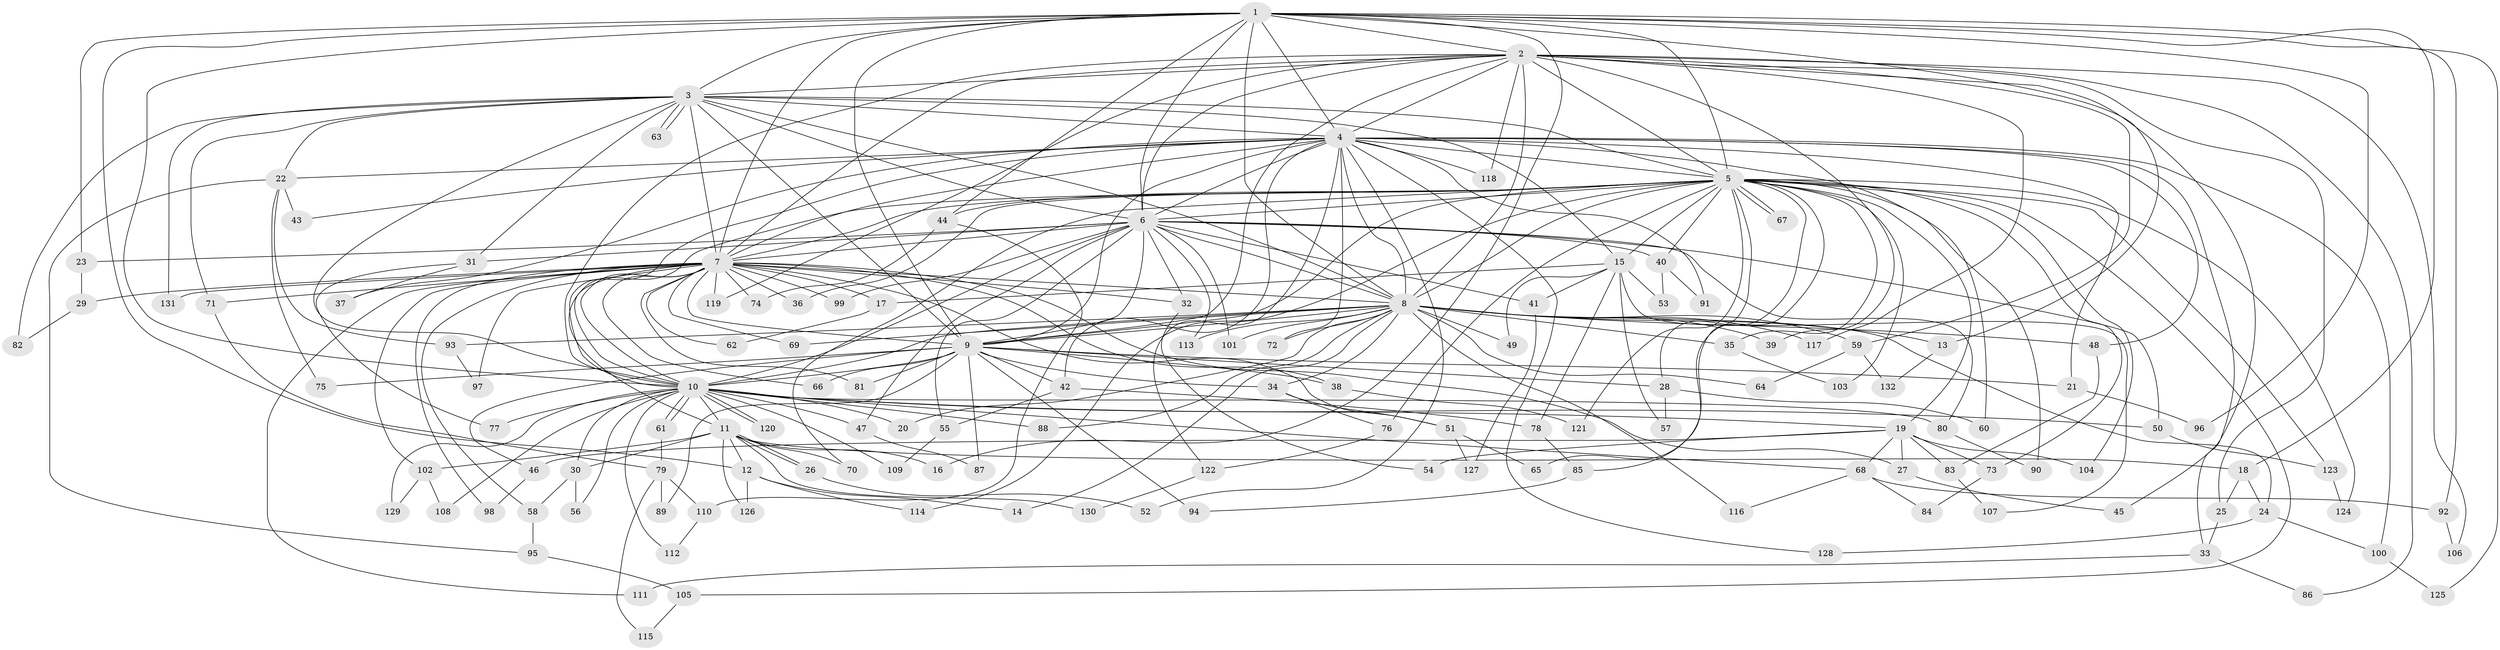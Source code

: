 // Generated by graph-tools (version 1.1) at 2025/49/03/09/25 03:49:32]
// undirected, 132 vertices, 289 edges
graph export_dot {
graph [start="1"]
  node [color=gray90,style=filled];
  1;
  2;
  3;
  4;
  5;
  6;
  7;
  8;
  9;
  10;
  11;
  12;
  13;
  14;
  15;
  16;
  17;
  18;
  19;
  20;
  21;
  22;
  23;
  24;
  25;
  26;
  27;
  28;
  29;
  30;
  31;
  32;
  33;
  34;
  35;
  36;
  37;
  38;
  39;
  40;
  41;
  42;
  43;
  44;
  45;
  46;
  47;
  48;
  49;
  50;
  51;
  52;
  53;
  54;
  55;
  56;
  57;
  58;
  59;
  60;
  61;
  62;
  63;
  64;
  65;
  66;
  67;
  68;
  69;
  70;
  71;
  72;
  73;
  74;
  75;
  76;
  77;
  78;
  79;
  80;
  81;
  82;
  83;
  84;
  85;
  86;
  87;
  88;
  89;
  90;
  91;
  92;
  93;
  94;
  95;
  96;
  97;
  98;
  99;
  100;
  101;
  102;
  103;
  104;
  105;
  106;
  107;
  108;
  109;
  110;
  111;
  112;
  113;
  114;
  115;
  116;
  117;
  118;
  119;
  120;
  121;
  122;
  123;
  124;
  125;
  126;
  127;
  128;
  129;
  130;
  131;
  132;
  1 -- 2;
  1 -- 3;
  1 -- 4;
  1 -- 5;
  1 -- 6;
  1 -- 7;
  1 -- 8;
  1 -- 9;
  1 -- 10;
  1 -- 12;
  1 -- 13;
  1 -- 16;
  1 -- 18;
  1 -- 23;
  1 -- 44;
  1 -- 92;
  1 -- 96;
  1 -- 125;
  2 -- 3;
  2 -- 4;
  2 -- 5;
  2 -- 6;
  2 -- 7;
  2 -- 8;
  2 -- 9;
  2 -- 10;
  2 -- 25;
  2 -- 39;
  2 -- 45;
  2 -- 59;
  2 -- 86;
  2 -- 106;
  2 -- 117;
  2 -- 118;
  2 -- 119;
  3 -- 4;
  3 -- 5;
  3 -- 6;
  3 -- 7;
  3 -- 8;
  3 -- 9;
  3 -- 10;
  3 -- 15;
  3 -- 22;
  3 -- 31;
  3 -- 63;
  3 -- 63;
  3 -- 71;
  3 -- 82;
  3 -- 131;
  4 -- 5;
  4 -- 6;
  4 -- 7;
  4 -- 8;
  4 -- 9;
  4 -- 10;
  4 -- 21;
  4 -- 22;
  4 -- 33;
  4 -- 37;
  4 -- 42;
  4 -- 43;
  4 -- 48;
  4 -- 52;
  4 -- 60;
  4 -- 72;
  4 -- 91;
  4 -- 100;
  4 -- 118;
  4 -- 122;
  4 -- 128;
  5 -- 6;
  5 -- 7;
  5 -- 8;
  5 -- 9;
  5 -- 10;
  5 -- 15;
  5 -- 19;
  5 -- 28;
  5 -- 35;
  5 -- 36;
  5 -- 40;
  5 -- 44;
  5 -- 65;
  5 -- 67;
  5 -- 67;
  5 -- 70;
  5 -- 73;
  5 -- 76;
  5 -- 85;
  5 -- 90;
  5 -- 103;
  5 -- 104;
  5 -- 105;
  5 -- 114;
  5 -- 121;
  5 -- 123;
  5 -- 124;
  6 -- 7;
  6 -- 8;
  6 -- 9;
  6 -- 10;
  6 -- 23;
  6 -- 31;
  6 -- 32;
  6 -- 40;
  6 -- 41;
  6 -- 47;
  6 -- 50;
  6 -- 55;
  6 -- 80;
  6 -- 99;
  6 -- 101;
  6 -- 113;
  7 -- 8;
  7 -- 9;
  7 -- 10;
  7 -- 11;
  7 -- 17;
  7 -- 27;
  7 -- 29;
  7 -- 32;
  7 -- 36;
  7 -- 38;
  7 -- 51;
  7 -- 58;
  7 -- 62;
  7 -- 66;
  7 -- 69;
  7 -- 71;
  7 -- 74;
  7 -- 81;
  7 -- 97;
  7 -- 98;
  7 -- 99;
  7 -- 102;
  7 -- 111;
  7 -- 119;
  7 -- 131;
  8 -- 9;
  8 -- 10;
  8 -- 13;
  8 -- 14;
  8 -- 20;
  8 -- 24;
  8 -- 34;
  8 -- 35;
  8 -- 39;
  8 -- 48;
  8 -- 49;
  8 -- 59;
  8 -- 64;
  8 -- 69;
  8 -- 72;
  8 -- 88;
  8 -- 93;
  8 -- 101;
  8 -- 113;
  8 -- 116;
  8 -- 117;
  9 -- 10;
  9 -- 21;
  9 -- 28;
  9 -- 34;
  9 -- 38;
  9 -- 42;
  9 -- 46;
  9 -- 66;
  9 -- 75;
  9 -- 81;
  9 -- 87;
  9 -- 89;
  9 -- 94;
  10 -- 11;
  10 -- 19;
  10 -- 20;
  10 -- 30;
  10 -- 47;
  10 -- 50;
  10 -- 56;
  10 -- 61;
  10 -- 61;
  10 -- 68;
  10 -- 77;
  10 -- 80;
  10 -- 88;
  10 -- 108;
  10 -- 109;
  10 -- 112;
  10 -- 120;
  10 -- 120;
  10 -- 129;
  11 -- 12;
  11 -- 16;
  11 -- 18;
  11 -- 26;
  11 -- 26;
  11 -- 30;
  11 -- 70;
  11 -- 102;
  11 -- 126;
  11 -- 130;
  12 -- 14;
  12 -- 114;
  12 -- 126;
  13 -- 132;
  15 -- 17;
  15 -- 41;
  15 -- 49;
  15 -- 53;
  15 -- 57;
  15 -- 78;
  15 -- 107;
  17 -- 62;
  18 -- 24;
  18 -- 25;
  19 -- 27;
  19 -- 46;
  19 -- 54;
  19 -- 68;
  19 -- 73;
  19 -- 83;
  19 -- 104;
  21 -- 96;
  22 -- 43;
  22 -- 75;
  22 -- 93;
  22 -- 95;
  23 -- 29;
  24 -- 100;
  24 -- 128;
  25 -- 33;
  26 -- 52;
  27 -- 45;
  28 -- 57;
  28 -- 60;
  29 -- 82;
  30 -- 56;
  30 -- 58;
  31 -- 37;
  31 -- 77;
  32 -- 54;
  33 -- 86;
  33 -- 111;
  34 -- 51;
  34 -- 76;
  35 -- 103;
  38 -- 121;
  40 -- 53;
  40 -- 91;
  41 -- 127;
  42 -- 55;
  42 -- 78;
  44 -- 74;
  44 -- 110;
  46 -- 98;
  47 -- 87;
  48 -- 83;
  50 -- 123;
  51 -- 65;
  51 -- 127;
  55 -- 109;
  58 -- 95;
  59 -- 64;
  59 -- 132;
  61 -- 79;
  68 -- 84;
  68 -- 92;
  68 -- 116;
  71 -- 79;
  73 -- 84;
  76 -- 122;
  78 -- 85;
  79 -- 89;
  79 -- 110;
  79 -- 115;
  80 -- 90;
  83 -- 107;
  85 -- 94;
  92 -- 106;
  93 -- 97;
  95 -- 105;
  100 -- 125;
  102 -- 108;
  102 -- 129;
  105 -- 115;
  110 -- 112;
  122 -- 130;
  123 -- 124;
}
